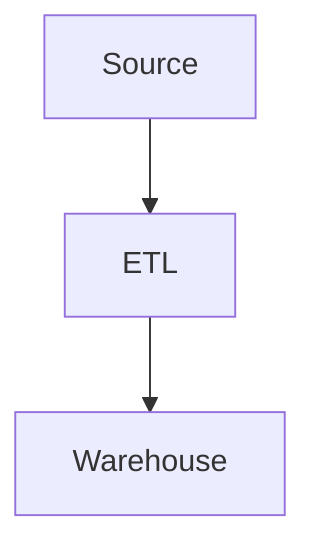 %% compliance:ZeroFakeData %%
%% domain: integration %%
%% reciprocal: [] %%
%% type: flowchart %%
%% title: Data Ingestion Flowchart %%
%% index: ../../../../tooling/end-state/index.md %%
flowchart TD
  Source --> ETL --> Warehouse
